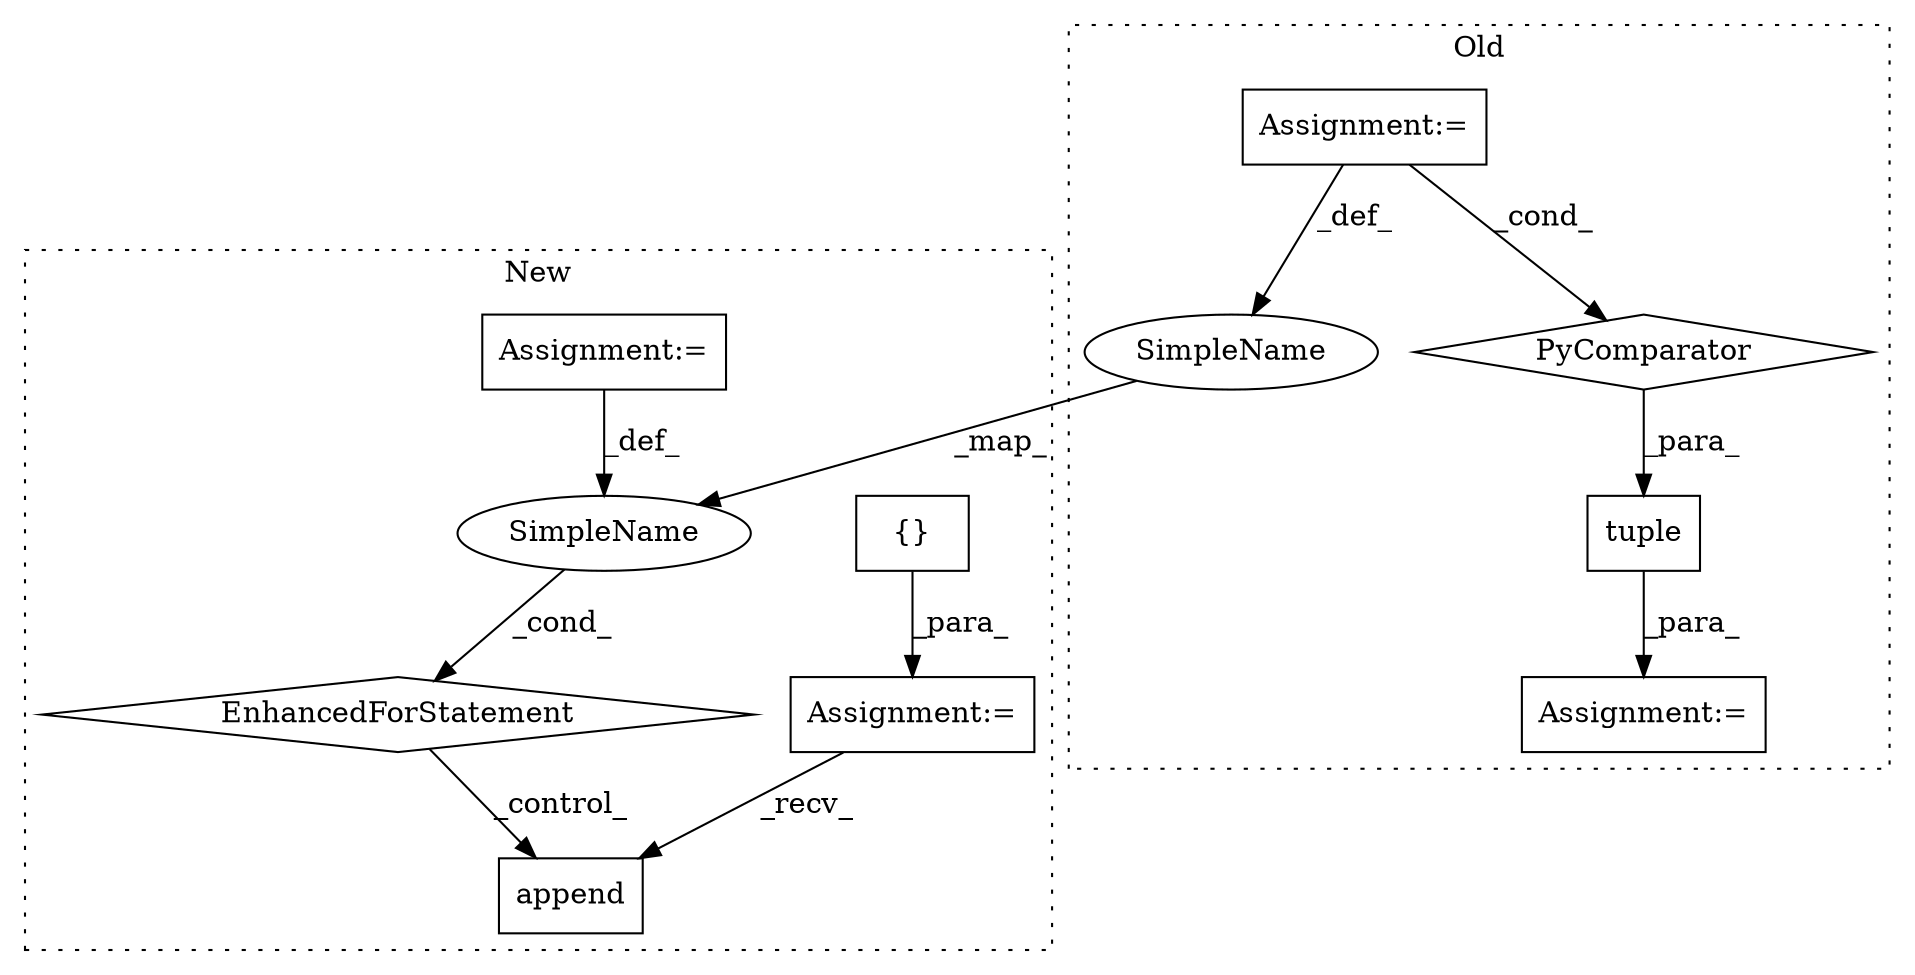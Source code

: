 digraph G {
subgraph cluster0 {
1 [label="tuple" a="32" s="22023,22187" l="17,-5" shape="box"];
3 [label="Assignment:=" a="7" s="22154" l="25" shape="box"];
6 [label="SimpleName" a="42" s="22157" l="1" shape="ellipse"];
7 [label="PyComparator" a="113" s="22154" l="25" shape="diamond"];
8 [label="Assignment:=" a="7" s="22022" l="1" shape="box"];
label = "Old";
style="dotted";
}
subgraph cluster1 {
2 [label="append" a="32" s="22294,22323" l="7,1" shape="box"];
4 [label="EnhancedForStatement" a="70" s="22160,22230" l="53,2" shape="diamond"];
5 [label="SimpleName" a="42" s="22217" l="1" shape="ellipse"];
9 [label="{}" a="4" s="22152" l="2" shape="box"];
10 [label="Assignment:=" a="7" s="22142" l="1" shape="box"];
11 [label="Assignment:=" a="7" s="22160,22230" l="53,2" shape="box"];
label = "New";
style="dotted";
}
1 -> 8 [label="_para_"];
3 -> 6 [label="_def_"];
3 -> 7 [label="_cond_"];
4 -> 2 [label="_control_"];
5 -> 4 [label="_cond_"];
6 -> 5 [label="_map_"];
7 -> 1 [label="_para_"];
9 -> 10 [label="_para_"];
10 -> 2 [label="_recv_"];
11 -> 5 [label="_def_"];
}